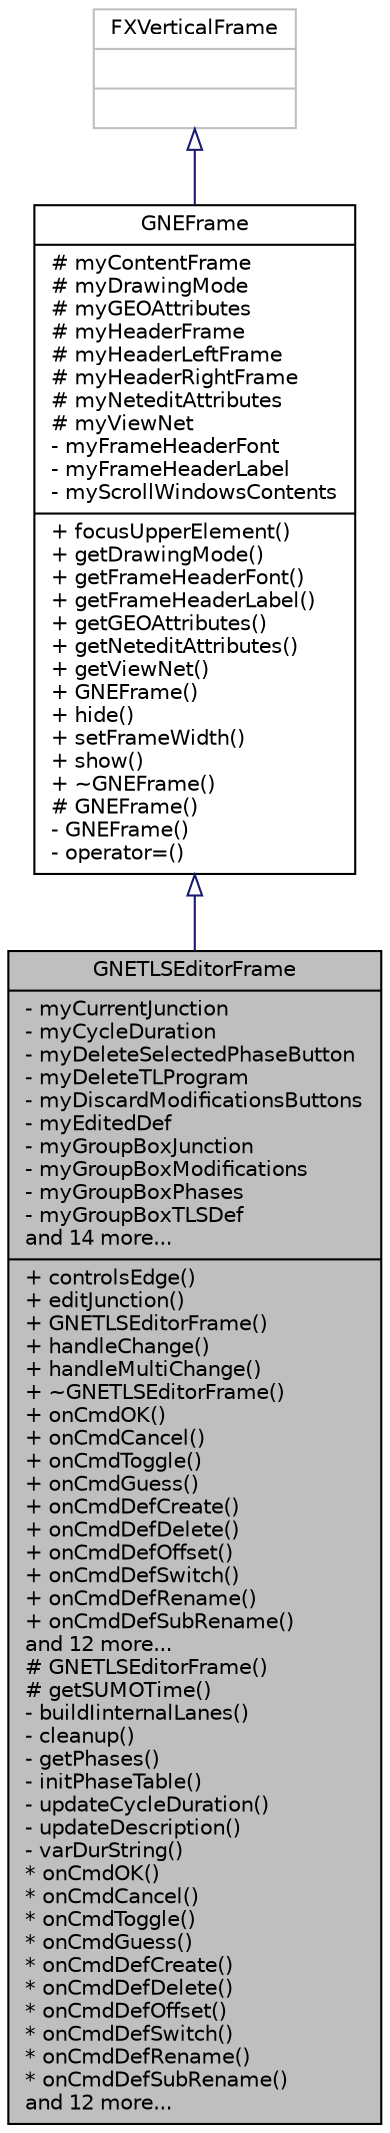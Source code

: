 digraph "GNETLSEditorFrame"
{
  edge [fontname="Helvetica",fontsize="10",labelfontname="Helvetica",labelfontsize="10"];
  node [fontname="Helvetica",fontsize="10",shape=record];
  Node0 [label="{GNETLSEditorFrame\n|- myCurrentJunction\l- myCycleDuration\l- myDeleteSelectedPhaseButton\l- myDeleteTLProgram\l- myDiscardModificationsButtons\l- myEditedDef\l- myGroupBoxJunction\l- myGroupBoxModifications\l- myGroupBoxPhases\l- myGroupBoxTLSDef\land 14 more...\l|+ controlsEdge()\l+ editJunction()\l+ GNETLSEditorFrame()\l+ handleChange()\l+ handleMultiChange()\l+ ~GNETLSEditorFrame()\l+ onCmdOK()\l+ onCmdCancel()\l+ onCmdToggle()\l+ onCmdGuess()\l+ onCmdDefCreate()\l+ onCmdDefDelete()\l+ onCmdDefOffset()\l+ onCmdDefSwitch()\l+ onCmdDefRename()\l+ onCmdDefSubRename()\land 12 more...\l# GNETLSEditorFrame()\l# getSUMOTime()\l- buildIinternalLanes()\l- cleanup()\l- getPhases()\l- initPhaseTable()\l- updateCycleDuration()\l- updateDescription()\l- varDurString()\l* onCmdOK()\l* onCmdCancel()\l* onCmdToggle()\l* onCmdGuess()\l* onCmdDefCreate()\l* onCmdDefDelete()\l* onCmdDefOffset()\l* onCmdDefSwitch()\l* onCmdDefRename()\l* onCmdDefSubRename()\land 12 more...\l}",height=0.2,width=0.4,color="black", fillcolor="grey75", style="filled", fontcolor="black"];
  Node1 -> Node0 [dir="back",color="midnightblue",fontsize="10",style="solid",arrowtail="onormal",fontname="Helvetica"];
  Node1 [label="{GNEFrame\n|# myContentFrame\l# myDrawingMode\l# myGEOAttributes\l# myHeaderFrame\l# myHeaderLeftFrame\l# myHeaderRightFrame\l# myNeteditAttributes\l# myViewNet\l- myFrameHeaderFont\l- myFrameHeaderLabel\l- myScrollWindowsContents\l|+ focusUpperElement()\l+ getDrawingMode()\l+ getFrameHeaderFont()\l+ getFrameHeaderLabel()\l+ getGEOAttributes()\l+ getNeteditAttributes()\l+ getViewNet()\l+ GNEFrame()\l+ hide()\l+ setFrameWidth()\l+ show()\l+ ~GNEFrame()\l# GNEFrame()\l- GNEFrame()\l- operator=()\l}",height=0.2,width=0.4,color="black", fillcolor="white", style="filled",URL="$d1/db9/class_g_n_e_frame.html"];
  Node2 -> Node1 [dir="back",color="midnightblue",fontsize="10",style="solid",arrowtail="onormal",fontname="Helvetica"];
  Node2 [label="{FXVerticalFrame\n||}",height=0.2,width=0.4,color="grey75", fillcolor="white", style="filled"];
}
